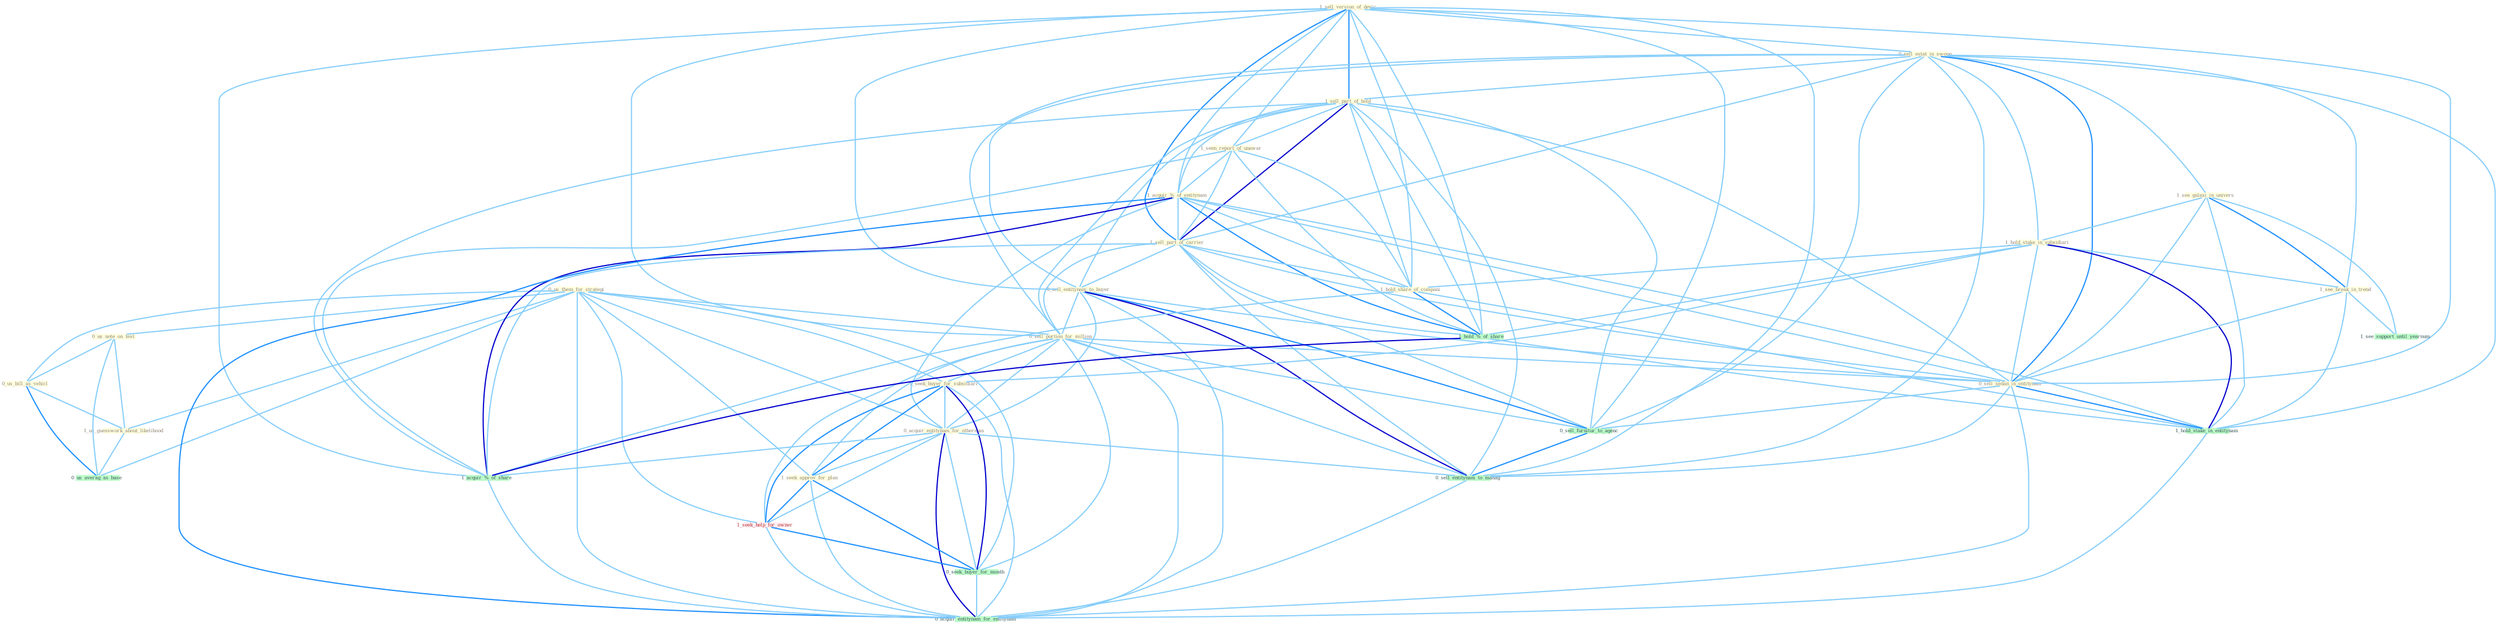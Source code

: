 Graph G{ 
    node
    [shape=polygon,style=filled,width=.5,height=.06,color="#BDFCC9",fixedsize=true,fontsize=4,
    fontcolor="#2f4f4f"];
    {node
    [color="#ffffe0", fontcolor="#8b7d6b"] "1_sell_version_of_devic " "0_sell_estat_in_swoop " "0_us_them_for_strategi " "0_us_note_on_test " "1_sell_part_of_hold " "1_seen_report_of_unawar " "0_us_bill_as_vehicl " "1_acquir_%_of_entitynam " "1_sell_part_of_carrier " "1_see_galaxi_in_univers " "0_sell_entitynam_to_buyer " "0_sell_portion_for_million " "1_us_guesswork_about_likelihood " "1_hold_stake_in_subsidiari " "1_seek_buyer_for_subsidiari " "1_see_break_in_trend " "1_hold_share_of_compani " "0_acquir_entitynam_for_othernum " "0_sell_sedan_in_entitynam " "1_seek_approv_for_plan "}
{node [color="#fff0f5", fontcolor="#b22222"] "1_seek_help_for_owner "}
edge [color="#B0E2FF"];

	"1_sell_version_of_devic " -- "0_sell_estat_in_swoop " [w="1", color="#87cefa" ];
	"1_sell_version_of_devic " -- "1_sell_part_of_hold " [w="2", color="#1e90ff" , len=0.8];
	"1_sell_version_of_devic " -- "1_seen_report_of_unawar " [w="1", color="#87cefa" ];
	"1_sell_version_of_devic " -- "1_acquir_%_of_entitynam " [w="1", color="#87cefa" ];
	"1_sell_version_of_devic " -- "1_sell_part_of_carrier " [w="2", color="#1e90ff" , len=0.8];
	"1_sell_version_of_devic " -- "0_sell_entitynam_to_buyer " [w="1", color="#87cefa" ];
	"1_sell_version_of_devic " -- "0_sell_portion_for_million " [w="1", color="#87cefa" ];
	"1_sell_version_of_devic " -- "1_hold_share_of_compani " [w="1", color="#87cefa" ];
	"1_sell_version_of_devic " -- "0_sell_sedan_in_entitynam " [w="1", color="#87cefa" ];
	"1_sell_version_of_devic " -- "1_hold_%_of_share " [w="1", color="#87cefa" ];
	"1_sell_version_of_devic " -- "1_acquir_%_of_share " [w="1", color="#87cefa" ];
	"1_sell_version_of_devic " -- "0_sell_furnitur_to_agenc " [w="1", color="#87cefa" ];
	"1_sell_version_of_devic " -- "0_sell_entitynam_to_manag " [w="1", color="#87cefa" ];
	"0_sell_estat_in_swoop " -- "1_sell_part_of_hold " [w="1", color="#87cefa" ];
	"0_sell_estat_in_swoop " -- "1_sell_part_of_carrier " [w="1", color="#87cefa" ];
	"0_sell_estat_in_swoop " -- "1_see_galaxi_in_univers " [w="1", color="#87cefa" ];
	"0_sell_estat_in_swoop " -- "0_sell_entitynam_to_buyer " [w="1", color="#87cefa" ];
	"0_sell_estat_in_swoop " -- "0_sell_portion_for_million " [w="1", color="#87cefa" ];
	"0_sell_estat_in_swoop " -- "1_hold_stake_in_subsidiari " [w="1", color="#87cefa" ];
	"0_sell_estat_in_swoop " -- "1_see_break_in_trend " [w="1", color="#87cefa" ];
	"0_sell_estat_in_swoop " -- "0_sell_sedan_in_entitynam " [w="2", color="#1e90ff" , len=0.8];
	"0_sell_estat_in_swoop " -- "1_hold_stake_in_entitynam " [w="1", color="#87cefa" ];
	"0_sell_estat_in_swoop " -- "0_sell_furnitur_to_agenc " [w="1", color="#87cefa" ];
	"0_sell_estat_in_swoop " -- "0_sell_entitynam_to_manag " [w="1", color="#87cefa" ];
	"0_us_them_for_strategi " -- "0_us_note_on_test " [w="1", color="#87cefa" ];
	"0_us_them_for_strategi " -- "0_us_bill_as_vehicl " [w="1", color="#87cefa" ];
	"0_us_them_for_strategi " -- "0_sell_portion_for_million " [w="1", color="#87cefa" ];
	"0_us_them_for_strategi " -- "1_us_guesswork_about_likelihood " [w="1", color="#87cefa" ];
	"0_us_them_for_strategi " -- "1_seek_buyer_for_subsidiari " [w="1", color="#87cefa" ];
	"0_us_them_for_strategi " -- "0_acquir_entitynam_for_othernum " [w="1", color="#87cefa" ];
	"0_us_them_for_strategi " -- "1_seek_approv_for_plan " [w="1", color="#87cefa" ];
	"0_us_them_for_strategi " -- "1_seek_help_for_owner " [w="1", color="#87cefa" ];
	"0_us_them_for_strategi " -- "0_seek_buyer_for_month " [w="1", color="#87cefa" ];
	"0_us_them_for_strategi " -- "0_us_averag_as_base " [w="1", color="#87cefa" ];
	"0_us_them_for_strategi " -- "0_acquir_entitynam_for_entitynam " [w="1", color="#87cefa" ];
	"0_us_note_on_test " -- "0_us_bill_as_vehicl " [w="1", color="#87cefa" ];
	"0_us_note_on_test " -- "1_us_guesswork_about_likelihood " [w="1", color="#87cefa" ];
	"0_us_note_on_test " -- "0_us_averag_as_base " [w="1", color="#87cefa" ];
	"1_sell_part_of_hold " -- "1_seen_report_of_unawar " [w="1", color="#87cefa" ];
	"1_sell_part_of_hold " -- "1_acquir_%_of_entitynam " [w="1", color="#87cefa" ];
	"1_sell_part_of_hold " -- "1_sell_part_of_carrier " [w="3", color="#0000cd" , len=0.6];
	"1_sell_part_of_hold " -- "0_sell_entitynam_to_buyer " [w="1", color="#87cefa" ];
	"1_sell_part_of_hold " -- "0_sell_portion_for_million " [w="1", color="#87cefa" ];
	"1_sell_part_of_hold " -- "1_hold_share_of_compani " [w="1", color="#87cefa" ];
	"1_sell_part_of_hold " -- "0_sell_sedan_in_entitynam " [w="1", color="#87cefa" ];
	"1_sell_part_of_hold " -- "1_hold_%_of_share " [w="1", color="#87cefa" ];
	"1_sell_part_of_hold " -- "1_acquir_%_of_share " [w="1", color="#87cefa" ];
	"1_sell_part_of_hold " -- "0_sell_furnitur_to_agenc " [w="1", color="#87cefa" ];
	"1_sell_part_of_hold " -- "0_sell_entitynam_to_manag " [w="1", color="#87cefa" ];
	"1_seen_report_of_unawar " -- "1_acquir_%_of_entitynam " [w="1", color="#87cefa" ];
	"1_seen_report_of_unawar " -- "1_sell_part_of_carrier " [w="1", color="#87cefa" ];
	"1_seen_report_of_unawar " -- "1_hold_share_of_compani " [w="1", color="#87cefa" ];
	"1_seen_report_of_unawar " -- "1_hold_%_of_share " [w="1", color="#87cefa" ];
	"1_seen_report_of_unawar " -- "1_acquir_%_of_share " [w="1", color="#87cefa" ];
	"0_us_bill_as_vehicl " -- "1_us_guesswork_about_likelihood " [w="1", color="#87cefa" ];
	"0_us_bill_as_vehicl " -- "0_us_averag_as_base " [w="2", color="#1e90ff" , len=0.8];
	"1_acquir_%_of_entitynam " -- "1_sell_part_of_carrier " [w="1", color="#87cefa" ];
	"1_acquir_%_of_entitynam " -- "1_hold_share_of_compani " [w="1", color="#87cefa" ];
	"1_acquir_%_of_entitynam " -- "0_acquir_entitynam_for_othernum " [w="1", color="#87cefa" ];
	"1_acquir_%_of_entitynam " -- "0_sell_sedan_in_entitynam " [w="1", color="#87cefa" ];
	"1_acquir_%_of_entitynam " -- "1_hold_%_of_share " [w="2", color="#1e90ff" , len=0.8];
	"1_acquir_%_of_entitynam " -- "1_hold_stake_in_entitynam " [w="1", color="#87cefa" ];
	"1_acquir_%_of_entitynam " -- "1_acquir_%_of_share " [w="3", color="#0000cd" , len=0.6];
	"1_acquir_%_of_entitynam " -- "0_acquir_entitynam_for_entitynam " [w="2", color="#1e90ff" , len=0.8];
	"1_sell_part_of_carrier " -- "0_sell_entitynam_to_buyer " [w="1", color="#87cefa" ];
	"1_sell_part_of_carrier " -- "0_sell_portion_for_million " [w="1", color="#87cefa" ];
	"1_sell_part_of_carrier " -- "1_hold_share_of_compani " [w="1", color="#87cefa" ];
	"1_sell_part_of_carrier " -- "0_sell_sedan_in_entitynam " [w="1", color="#87cefa" ];
	"1_sell_part_of_carrier " -- "1_hold_%_of_share " [w="1", color="#87cefa" ];
	"1_sell_part_of_carrier " -- "1_acquir_%_of_share " [w="1", color="#87cefa" ];
	"1_sell_part_of_carrier " -- "0_sell_furnitur_to_agenc " [w="1", color="#87cefa" ];
	"1_sell_part_of_carrier " -- "0_sell_entitynam_to_manag " [w="1", color="#87cefa" ];
	"1_see_galaxi_in_univers " -- "1_hold_stake_in_subsidiari " [w="1", color="#87cefa" ];
	"1_see_galaxi_in_univers " -- "1_see_break_in_trend " [w="2", color="#1e90ff" , len=0.8];
	"1_see_galaxi_in_univers " -- "0_sell_sedan_in_entitynam " [w="1", color="#87cefa" ];
	"1_see_galaxi_in_univers " -- "1_hold_stake_in_entitynam " [w="1", color="#87cefa" ];
	"1_see_galaxi_in_univers " -- "1_see_support_until_yearnum " [w="1", color="#87cefa" ];
	"0_sell_entitynam_to_buyer " -- "0_sell_portion_for_million " [w="1", color="#87cefa" ];
	"0_sell_entitynam_to_buyer " -- "0_acquir_entitynam_for_othernum " [w="1", color="#87cefa" ];
	"0_sell_entitynam_to_buyer " -- "0_sell_sedan_in_entitynam " [w="1", color="#87cefa" ];
	"0_sell_entitynam_to_buyer " -- "0_sell_furnitur_to_agenc " [w="2", color="#1e90ff" , len=0.8];
	"0_sell_entitynam_to_buyer " -- "0_sell_entitynam_to_manag " [w="3", color="#0000cd" , len=0.6];
	"0_sell_entitynam_to_buyer " -- "0_acquir_entitynam_for_entitynam " [w="1", color="#87cefa" ];
	"0_sell_portion_for_million " -- "1_seek_buyer_for_subsidiari " [w="1", color="#87cefa" ];
	"0_sell_portion_for_million " -- "0_acquir_entitynam_for_othernum " [w="1", color="#87cefa" ];
	"0_sell_portion_for_million " -- "0_sell_sedan_in_entitynam " [w="1", color="#87cefa" ];
	"0_sell_portion_for_million " -- "1_seek_approv_for_plan " [w="1", color="#87cefa" ];
	"0_sell_portion_for_million " -- "1_seek_help_for_owner " [w="1", color="#87cefa" ];
	"0_sell_portion_for_million " -- "0_seek_buyer_for_month " [w="1", color="#87cefa" ];
	"0_sell_portion_for_million " -- "0_sell_furnitur_to_agenc " [w="1", color="#87cefa" ];
	"0_sell_portion_for_million " -- "0_sell_entitynam_to_manag " [w="1", color="#87cefa" ];
	"0_sell_portion_for_million " -- "0_acquir_entitynam_for_entitynam " [w="1", color="#87cefa" ];
	"1_us_guesswork_about_likelihood " -- "0_us_averag_as_base " [w="1", color="#87cefa" ];
	"1_hold_stake_in_subsidiari " -- "1_seek_buyer_for_subsidiari " [w="1", color="#87cefa" ];
	"1_hold_stake_in_subsidiari " -- "1_see_break_in_trend " [w="1", color="#87cefa" ];
	"1_hold_stake_in_subsidiari " -- "1_hold_share_of_compani " [w="1", color="#87cefa" ];
	"1_hold_stake_in_subsidiari " -- "0_sell_sedan_in_entitynam " [w="1", color="#87cefa" ];
	"1_hold_stake_in_subsidiari " -- "1_hold_%_of_share " [w="1", color="#87cefa" ];
	"1_hold_stake_in_subsidiari " -- "1_hold_stake_in_entitynam " [w="3", color="#0000cd" , len=0.6];
	"1_seek_buyer_for_subsidiari " -- "0_acquir_entitynam_for_othernum " [w="1", color="#87cefa" ];
	"1_seek_buyer_for_subsidiari " -- "1_seek_approv_for_plan " [w="2", color="#1e90ff" , len=0.8];
	"1_seek_buyer_for_subsidiari " -- "1_seek_help_for_owner " [w="2", color="#1e90ff" , len=0.8];
	"1_seek_buyer_for_subsidiari " -- "0_seek_buyer_for_month " [w="3", color="#0000cd" , len=0.6];
	"1_seek_buyer_for_subsidiari " -- "0_acquir_entitynam_for_entitynam " [w="1", color="#87cefa" ];
	"1_see_break_in_trend " -- "0_sell_sedan_in_entitynam " [w="1", color="#87cefa" ];
	"1_see_break_in_trend " -- "1_hold_stake_in_entitynam " [w="1", color="#87cefa" ];
	"1_see_break_in_trend " -- "1_see_support_until_yearnum " [w="1", color="#87cefa" ];
	"1_hold_share_of_compani " -- "1_hold_%_of_share " [w="2", color="#1e90ff" , len=0.8];
	"1_hold_share_of_compani " -- "1_hold_stake_in_entitynam " [w="1", color="#87cefa" ];
	"1_hold_share_of_compani " -- "1_acquir_%_of_share " [w="1", color="#87cefa" ];
	"0_acquir_entitynam_for_othernum " -- "1_seek_approv_for_plan " [w="1", color="#87cefa" ];
	"0_acquir_entitynam_for_othernum " -- "1_seek_help_for_owner " [w="1", color="#87cefa" ];
	"0_acquir_entitynam_for_othernum " -- "0_seek_buyer_for_month " [w="1", color="#87cefa" ];
	"0_acquir_entitynam_for_othernum " -- "1_acquir_%_of_share " [w="1", color="#87cefa" ];
	"0_acquir_entitynam_for_othernum " -- "0_sell_entitynam_to_manag " [w="1", color="#87cefa" ];
	"0_acquir_entitynam_for_othernum " -- "0_acquir_entitynam_for_entitynam " [w="3", color="#0000cd" , len=0.6];
	"0_sell_sedan_in_entitynam " -- "1_hold_stake_in_entitynam " [w="2", color="#1e90ff" , len=0.8];
	"0_sell_sedan_in_entitynam " -- "0_sell_furnitur_to_agenc " [w="1", color="#87cefa" ];
	"0_sell_sedan_in_entitynam " -- "0_sell_entitynam_to_manag " [w="1", color="#87cefa" ];
	"0_sell_sedan_in_entitynam " -- "0_acquir_entitynam_for_entitynam " [w="1", color="#87cefa" ];
	"1_seek_approv_for_plan " -- "1_seek_help_for_owner " [w="2", color="#1e90ff" , len=0.8];
	"1_seek_approv_for_plan " -- "0_seek_buyer_for_month " [w="2", color="#1e90ff" , len=0.8];
	"1_seek_approv_for_plan " -- "0_acquir_entitynam_for_entitynam " [w="1", color="#87cefa" ];
	"1_hold_%_of_share " -- "1_hold_stake_in_entitynam " [w="1", color="#87cefa" ];
	"1_hold_%_of_share " -- "1_acquir_%_of_share " [w="3", color="#0000cd" , len=0.6];
	"1_hold_stake_in_entitynam " -- "0_acquir_entitynam_for_entitynam " [w="1", color="#87cefa" ];
	"1_seek_help_for_owner " -- "0_seek_buyer_for_month " [w="2", color="#1e90ff" , len=0.8];
	"1_seek_help_for_owner " -- "0_acquir_entitynam_for_entitynam " [w="1", color="#87cefa" ];
	"0_seek_buyer_for_month " -- "0_acquir_entitynam_for_entitynam " [w="1", color="#87cefa" ];
	"1_acquir_%_of_share " -- "0_acquir_entitynam_for_entitynam " [w="1", color="#87cefa" ];
	"0_sell_furnitur_to_agenc " -- "0_sell_entitynam_to_manag " [w="2", color="#1e90ff" , len=0.8];
	"0_sell_entitynam_to_manag " -- "0_acquir_entitynam_for_entitynam " [w="1", color="#87cefa" ];
}